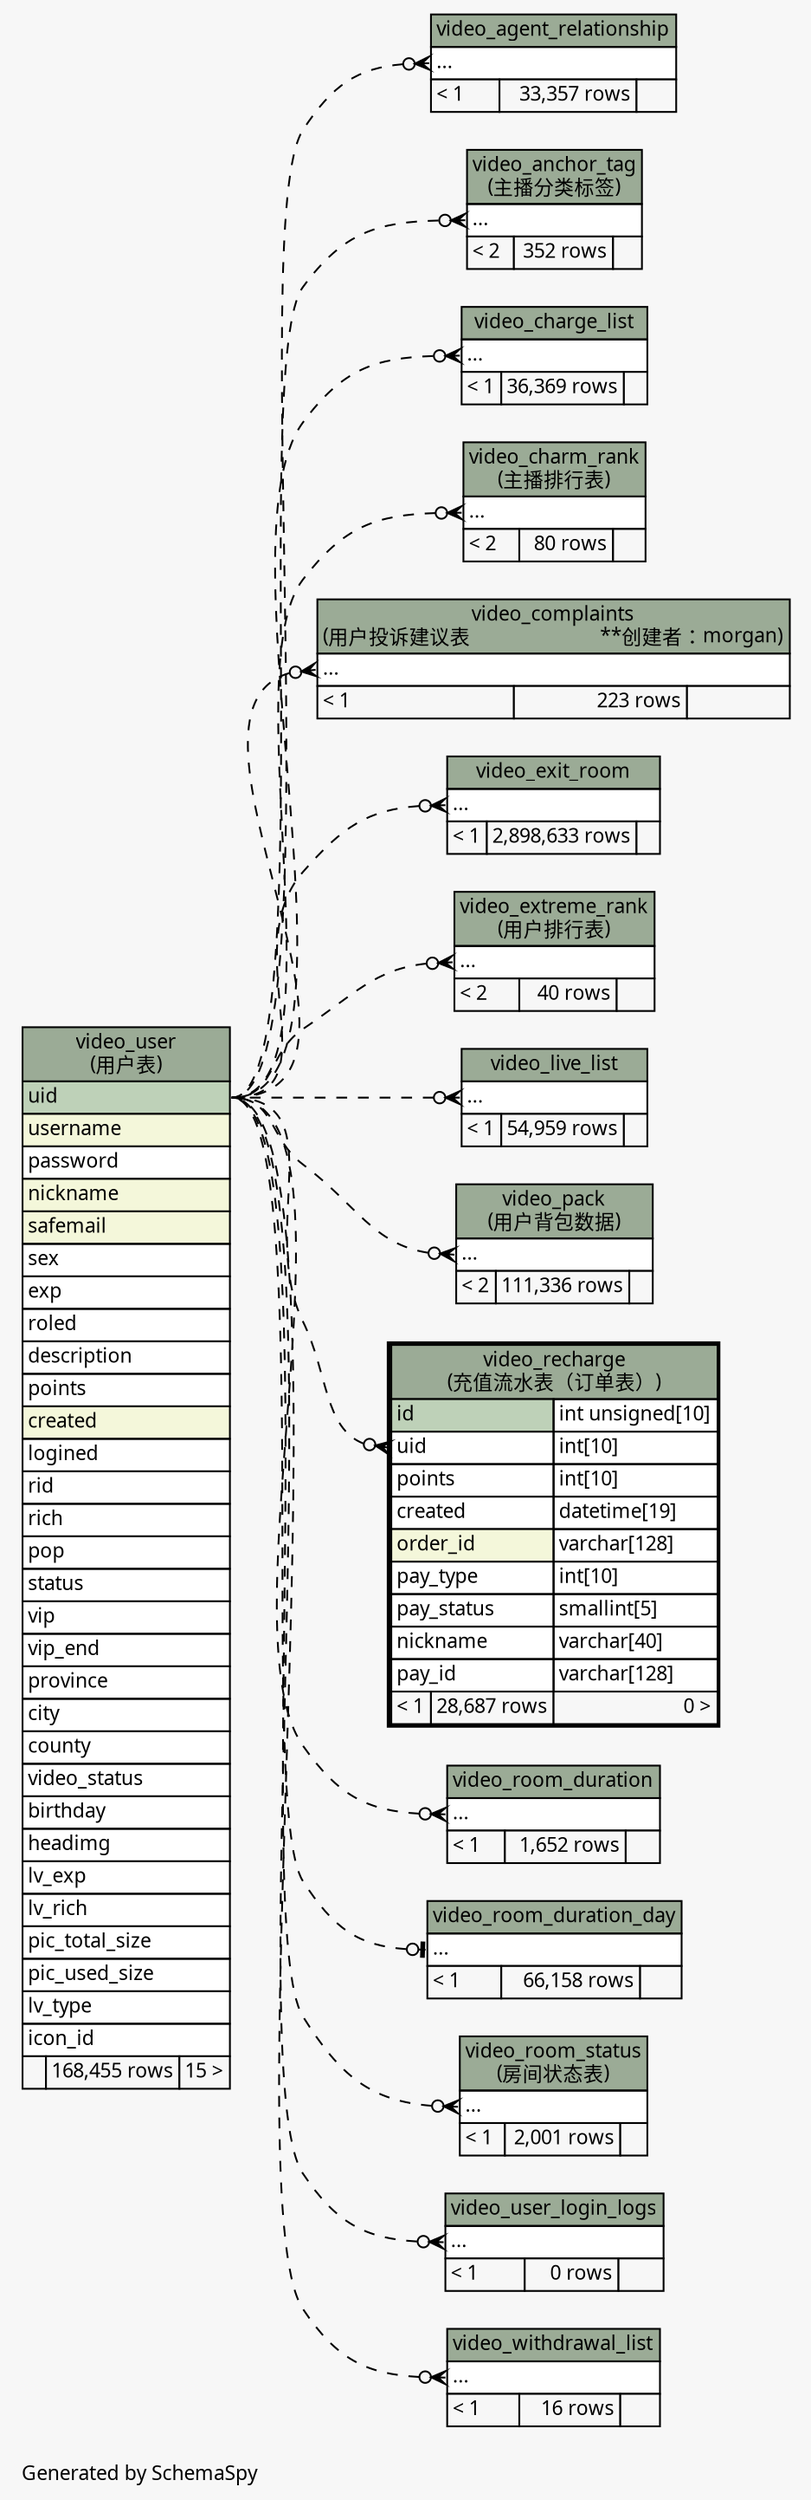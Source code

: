 // dot 2.26.0 on Linux 2.6.32-504.3.3.el6.x86_64
// SchemaSpy rev Unknown
digraph "impliedTwoDegreesRelationshipsDiagram" {
  graph [
    rankdir="RL"
    bgcolor="#f7f7f7"
    label="\nGenerated by SchemaSpy"
    labeljust="l"
    nodesep="0.18"
    ranksep="0.46"
    fontname="Microsoft YaHei"
    fontsize="11"
  ];
  node [
    fontname="Microsoft YaHei"
    fontsize="11"
    shape="plaintext"
  ];
  edge [
    arrowsize="0.8"
  ];
  "video_agent_relationship":"elipses":w -> "video_user":"uid":e [arrowhead=none dir=back arrowtail=crowodot style=dashed];
  "video_anchor_tag":"elipses":w -> "video_user":"uid":e [arrowhead=none dir=back arrowtail=crowodot style=dashed];
  "video_charge_list":"elipses":w -> "video_user":"uid":e [arrowhead=none dir=back arrowtail=crowodot style=dashed];
  "video_charm_rank":"elipses":w -> "video_user":"uid":e [arrowhead=none dir=back arrowtail=crowodot style=dashed];
  "video_complaints":"elipses":w -> "video_user":"uid":e [arrowhead=none dir=back arrowtail=crowodot style=dashed];
  "video_exit_room":"elipses":w -> "video_user":"uid":e [arrowhead=none dir=back arrowtail=crowodot style=dashed];
  "video_extreme_rank":"elipses":w -> "video_user":"uid":e [arrowhead=none dir=back arrowtail=crowodot style=dashed];
  "video_live_list":"elipses":w -> "video_user":"uid":e [arrowhead=none dir=back arrowtail=crowodot style=dashed];
  "video_pack":"elipses":w -> "video_user":"uid":e [arrowhead=none dir=back arrowtail=crowodot style=dashed];
  "video_recharge":"uid":w -> "video_user":"uid":e [arrowhead=none dir=back arrowtail=crowodot style=dashed];
  "video_room_duration":"elipses":w -> "video_user":"uid":e [arrowhead=none dir=back arrowtail=crowodot style=dashed];
  "video_room_duration_day":"elipses":w -> "video_user":"uid":e [arrowhead=none dir=back arrowtail=teeodot style=dashed];
  "video_room_status":"elipses":w -> "video_user":"uid":e [arrowhead=none dir=back arrowtail=crowodot style=dashed];
  "video_user_login_logs":"elipses":w -> "video_user":"uid":e [arrowhead=none dir=back arrowtail=crowodot style=dashed];
  "video_withdrawal_list":"elipses":w -> "video_user":"uid":e [arrowhead=none dir=back arrowtail=crowodot style=dashed];
  "video_agent_relationship" [
    label=<
    <TABLE BORDER="0" CELLBORDER="1" CELLSPACING="0" BGCOLOR="#ffffff">
      <TR><TD COLSPAN="3" BGCOLOR="#9bab96" ALIGN="CENTER">video_agent_relationship</TD></TR>
      <TR><TD PORT="elipses" COLSPAN="3" ALIGN="LEFT">...</TD></TR>
      <TR><TD ALIGN="LEFT" BGCOLOR="#f7f7f7">&lt; 1</TD><TD ALIGN="RIGHT" BGCOLOR="#f7f7f7">33,357 rows</TD><TD ALIGN="RIGHT" BGCOLOR="#f7f7f7">  </TD></TR>
    </TABLE>>
    URL="video_agent_relationship.html"
    tooltip="video_agent_relationship"
  ];
  "video_anchor_tag" [
    label=<
    <TABLE BORDER="0" CELLBORDER="1" CELLSPACING="0" BGCOLOR="#ffffff">
      <TR><TD COLSPAN="3" BGCOLOR="#9bab96" ALIGN="CENTER">video_anchor_tag<br/>(主播分类标签)</TD></TR>
      <TR><TD PORT="elipses" COLSPAN="3" ALIGN="LEFT">...</TD></TR>
      <TR><TD ALIGN="LEFT" BGCOLOR="#f7f7f7">&lt; 2</TD><TD ALIGN="RIGHT" BGCOLOR="#f7f7f7">352 rows</TD><TD ALIGN="RIGHT" BGCOLOR="#f7f7f7">  </TD></TR>
    </TABLE>>
    URL="video_anchor_tag.html"
    tooltip="video_anchor_tag"
  ];
  "video_charge_list" [
    label=<
    <TABLE BORDER="0" CELLBORDER="1" CELLSPACING="0" BGCOLOR="#ffffff">
      <TR><TD COLSPAN="3" BGCOLOR="#9bab96" ALIGN="CENTER">video_charge_list</TD></TR>
      <TR><TD PORT="elipses" COLSPAN="3" ALIGN="LEFT">...</TD></TR>
      <TR><TD ALIGN="LEFT" BGCOLOR="#f7f7f7">&lt; 1</TD><TD ALIGN="RIGHT" BGCOLOR="#f7f7f7">36,369 rows</TD><TD ALIGN="RIGHT" BGCOLOR="#f7f7f7">  </TD></TR>
    </TABLE>>
    URL="video_charge_list.html"
    tooltip="video_charge_list"
  ];
  "video_charm_rank" [
    label=<
    <TABLE BORDER="0" CELLBORDER="1" CELLSPACING="0" BGCOLOR="#ffffff">
      <TR><TD COLSPAN="3" BGCOLOR="#9bab96" ALIGN="CENTER">video_charm_rank<br/>(主播排行表)</TD></TR>
      <TR><TD PORT="elipses" COLSPAN="3" ALIGN="LEFT">...</TD></TR>
      <TR><TD ALIGN="LEFT" BGCOLOR="#f7f7f7">&lt; 2</TD><TD ALIGN="RIGHT" BGCOLOR="#f7f7f7">80 rows</TD><TD ALIGN="RIGHT" BGCOLOR="#f7f7f7">  </TD></TR>
    </TABLE>>
    URL="video_charm_rank.html"
    tooltip="video_charm_rank"
  ];
  "video_complaints" [
    label=<
    <TABLE BORDER="0" CELLBORDER="1" CELLSPACING="0" BGCOLOR="#ffffff">
      <TR><TD COLSPAN="3" BGCOLOR="#9bab96" ALIGN="CENTER">video_complaints<br/>(用户投诉建议表                        **创建者：morgan)</TD></TR>
      <TR><TD PORT="elipses" COLSPAN="3" ALIGN="LEFT">...</TD></TR>
      <TR><TD ALIGN="LEFT" BGCOLOR="#f7f7f7">&lt; 1</TD><TD ALIGN="RIGHT" BGCOLOR="#f7f7f7">223 rows</TD><TD ALIGN="RIGHT" BGCOLOR="#f7f7f7">  </TD></TR>
    </TABLE>>
    URL="video_complaints.html"
    tooltip="video_complaints"
  ];
  "video_exit_room" [
    label=<
    <TABLE BORDER="0" CELLBORDER="1" CELLSPACING="0" BGCOLOR="#ffffff">
      <TR><TD COLSPAN="3" BGCOLOR="#9bab96" ALIGN="CENTER">video_exit_room</TD></TR>
      <TR><TD PORT="elipses" COLSPAN="3" ALIGN="LEFT">...</TD></TR>
      <TR><TD ALIGN="LEFT" BGCOLOR="#f7f7f7">&lt; 1</TD><TD ALIGN="RIGHT" BGCOLOR="#f7f7f7">2,898,633 rows</TD><TD ALIGN="RIGHT" BGCOLOR="#f7f7f7">  </TD></TR>
    </TABLE>>
    URL="video_exit_room.html"
    tooltip="video_exit_room"
  ];
  "video_extreme_rank" [
    label=<
    <TABLE BORDER="0" CELLBORDER="1" CELLSPACING="0" BGCOLOR="#ffffff">
      <TR><TD COLSPAN="3" BGCOLOR="#9bab96" ALIGN="CENTER">video_extreme_rank<br/>(用户排行表)</TD></TR>
      <TR><TD PORT="elipses" COLSPAN="3" ALIGN="LEFT">...</TD></TR>
      <TR><TD ALIGN="LEFT" BGCOLOR="#f7f7f7">&lt; 2</TD><TD ALIGN="RIGHT" BGCOLOR="#f7f7f7">40 rows</TD><TD ALIGN="RIGHT" BGCOLOR="#f7f7f7">  </TD></TR>
    </TABLE>>
    URL="video_extreme_rank.html"
    tooltip="video_extreme_rank"
  ];
  "video_live_list" [
    label=<
    <TABLE BORDER="0" CELLBORDER="1" CELLSPACING="0" BGCOLOR="#ffffff">
      <TR><TD COLSPAN="3" BGCOLOR="#9bab96" ALIGN="CENTER">video_live_list</TD></TR>
      <TR><TD PORT="elipses" COLSPAN="3" ALIGN="LEFT">...</TD></TR>
      <TR><TD ALIGN="LEFT" BGCOLOR="#f7f7f7">&lt; 1</TD><TD ALIGN="RIGHT" BGCOLOR="#f7f7f7">54,959 rows</TD><TD ALIGN="RIGHT" BGCOLOR="#f7f7f7">  </TD></TR>
    </TABLE>>
    URL="video_live_list.html"
    tooltip="video_live_list"
  ];
  "video_pack" [
    label=<
    <TABLE BORDER="0" CELLBORDER="1" CELLSPACING="0" BGCOLOR="#ffffff">
      <TR><TD COLSPAN="3" BGCOLOR="#9bab96" ALIGN="CENTER">video_pack<br/>(用户背包数据)</TD></TR>
      <TR><TD PORT="elipses" COLSPAN="3" ALIGN="LEFT">...</TD></TR>
      <TR><TD ALIGN="LEFT" BGCOLOR="#f7f7f7">&lt; 2</TD><TD ALIGN="RIGHT" BGCOLOR="#f7f7f7">111,336 rows</TD><TD ALIGN="RIGHT" BGCOLOR="#f7f7f7">  </TD></TR>
    </TABLE>>
    URL="video_pack.html"
    tooltip="video_pack"
  ];
  "video_recharge" [
    label=<
    <TABLE BORDER="2" CELLBORDER="1" CELLSPACING="0" BGCOLOR="#ffffff">
      <TR><TD COLSPAN="3" BGCOLOR="#9bab96" ALIGN="CENTER">video_recharge<br/>(充值流水表（订单表）)</TD></TR>
      <TR><TD PORT="id" COLSPAN="2" BGCOLOR="#bed1b8" ALIGN="LEFT">id</TD><TD PORT="id.type" ALIGN="LEFT">int unsigned[10]</TD></TR>
      <TR><TD PORT="uid" COLSPAN="2" ALIGN="LEFT">uid</TD><TD PORT="uid.type" ALIGN="LEFT">int[10]</TD></TR>
      <TR><TD PORT="points" COLSPAN="2" ALIGN="LEFT">points</TD><TD PORT="points.type" ALIGN="LEFT">int[10]</TD></TR>
      <TR><TD PORT="created" COLSPAN="2" ALIGN="LEFT">created</TD><TD PORT="created.type" ALIGN="LEFT">datetime[19]</TD></TR>
      <TR><TD PORT="order_id" COLSPAN="2" BGCOLOR="#f4f7da" ALIGN="LEFT">order_id</TD><TD PORT="order_id.type" ALIGN="LEFT">varchar[128]</TD></TR>
      <TR><TD PORT="pay_type" COLSPAN="2" ALIGN="LEFT">pay_type</TD><TD PORT="pay_type.type" ALIGN="LEFT">int[10]</TD></TR>
      <TR><TD PORT="pay_status" COLSPAN="2" ALIGN="LEFT">pay_status</TD><TD PORT="pay_status.type" ALIGN="LEFT">smallint[5]</TD></TR>
      <TR><TD PORT="nickname" COLSPAN="2" ALIGN="LEFT">nickname</TD><TD PORT="nickname.type" ALIGN="LEFT">varchar[40]</TD></TR>
      <TR><TD PORT="pay_id" COLSPAN="2" ALIGN="LEFT">pay_id</TD><TD PORT="pay_id.type" ALIGN="LEFT">varchar[128]</TD></TR>
      <TR><TD ALIGN="LEFT" BGCOLOR="#f7f7f7">&lt; 1</TD><TD ALIGN="RIGHT" BGCOLOR="#f7f7f7">28,687 rows</TD><TD ALIGN="RIGHT" BGCOLOR="#f7f7f7">0 &gt;</TD></TR>
    </TABLE>>
    URL="video_recharge.html"
    tooltip="video_recharge"
  ];
  "video_room_duration" [
    label=<
    <TABLE BORDER="0" CELLBORDER="1" CELLSPACING="0" BGCOLOR="#ffffff">
      <TR><TD COLSPAN="3" BGCOLOR="#9bab96" ALIGN="CENTER">video_room_duration</TD></TR>
      <TR><TD PORT="elipses" COLSPAN="3" ALIGN="LEFT">...</TD></TR>
      <TR><TD ALIGN="LEFT" BGCOLOR="#f7f7f7">&lt; 1</TD><TD ALIGN="RIGHT" BGCOLOR="#f7f7f7">1,652 rows</TD><TD ALIGN="RIGHT" BGCOLOR="#f7f7f7">  </TD></TR>
    </TABLE>>
    URL="video_room_duration.html"
    tooltip="video_room_duration"
  ];
  "video_room_duration_day" [
    label=<
    <TABLE BORDER="0" CELLBORDER="1" CELLSPACING="0" BGCOLOR="#ffffff">
      <TR><TD COLSPAN="3" BGCOLOR="#9bab96" ALIGN="CENTER">video_room_duration_day</TD></TR>
      <TR><TD PORT="elipses" COLSPAN="3" ALIGN="LEFT">...</TD></TR>
      <TR><TD ALIGN="LEFT" BGCOLOR="#f7f7f7">&lt; 1</TD><TD ALIGN="RIGHT" BGCOLOR="#f7f7f7">66,158 rows</TD><TD ALIGN="RIGHT" BGCOLOR="#f7f7f7">  </TD></TR>
    </TABLE>>
    URL="video_room_duration_day.html"
    tooltip="video_room_duration_day"
  ];
  "video_room_status" [
    label=<
    <TABLE BORDER="0" CELLBORDER="1" CELLSPACING="0" BGCOLOR="#ffffff">
      <TR><TD COLSPAN="3" BGCOLOR="#9bab96" ALIGN="CENTER">video_room_status<br/>(房间状态表)</TD></TR>
      <TR><TD PORT="elipses" COLSPAN="3" ALIGN="LEFT">...</TD></TR>
      <TR><TD ALIGN="LEFT" BGCOLOR="#f7f7f7">&lt; 1</TD><TD ALIGN="RIGHT" BGCOLOR="#f7f7f7">2,001 rows</TD><TD ALIGN="RIGHT" BGCOLOR="#f7f7f7">  </TD></TR>
    </TABLE>>
    URL="video_room_status.html"
    tooltip="video_room_status"
  ];
  "video_user" [
    label=<
    <TABLE BORDER="0" CELLBORDER="1" CELLSPACING="0" BGCOLOR="#ffffff">
      <TR><TD COLSPAN="3" BGCOLOR="#9bab96" ALIGN="CENTER">video_user<br/>(用户表)</TD></TR>
      <TR><TD PORT="uid" COLSPAN="3" BGCOLOR="#bed1b8" ALIGN="LEFT">uid</TD></TR>
      <TR><TD PORT="username" COLSPAN="3" BGCOLOR="#f4f7da" ALIGN="LEFT">username</TD></TR>
      <TR><TD PORT="password" COLSPAN="3" ALIGN="LEFT">password</TD></TR>
      <TR><TD PORT="nickname" COLSPAN="3" BGCOLOR="#f4f7da" ALIGN="LEFT">nickname</TD></TR>
      <TR><TD PORT="safemail" COLSPAN="3" BGCOLOR="#f4f7da" ALIGN="LEFT">safemail</TD></TR>
      <TR><TD PORT="sex" COLSPAN="3" ALIGN="LEFT">sex</TD></TR>
      <TR><TD PORT="exp" COLSPAN="3" ALIGN="LEFT">exp</TD></TR>
      <TR><TD PORT="roled" COLSPAN="3" ALIGN="LEFT">roled</TD></TR>
      <TR><TD PORT="description" COLSPAN="3" ALIGN="LEFT">description</TD></TR>
      <TR><TD PORT="points" COLSPAN="3" ALIGN="LEFT">points</TD></TR>
      <TR><TD PORT="created" COLSPAN="3" BGCOLOR="#f4f7da" ALIGN="LEFT">created</TD></TR>
      <TR><TD PORT="logined" COLSPAN="3" ALIGN="LEFT">logined</TD></TR>
      <TR><TD PORT="rid" COLSPAN="3" ALIGN="LEFT">rid</TD></TR>
      <TR><TD PORT="rich" COLSPAN="3" ALIGN="LEFT">rich</TD></TR>
      <TR><TD PORT="pop" COLSPAN="3" ALIGN="LEFT">pop</TD></TR>
      <TR><TD PORT="status" COLSPAN="3" ALIGN="LEFT">status</TD></TR>
      <TR><TD PORT="vip" COLSPAN="3" ALIGN="LEFT">vip</TD></TR>
      <TR><TD PORT="vip_end" COLSPAN="3" ALIGN="LEFT">vip_end</TD></TR>
      <TR><TD PORT="province" COLSPAN="3" ALIGN="LEFT">province</TD></TR>
      <TR><TD PORT="city" COLSPAN="3" ALIGN="LEFT">city</TD></TR>
      <TR><TD PORT="county" COLSPAN="3" ALIGN="LEFT">county</TD></TR>
      <TR><TD PORT="video_status" COLSPAN="3" ALIGN="LEFT">video_status</TD></TR>
      <TR><TD PORT="birthday" COLSPAN="3" ALIGN="LEFT">birthday</TD></TR>
      <TR><TD PORT="headimg" COLSPAN="3" ALIGN="LEFT">headimg</TD></TR>
      <TR><TD PORT="lv_exp" COLSPAN="3" ALIGN="LEFT">lv_exp</TD></TR>
      <TR><TD PORT="lv_rich" COLSPAN="3" ALIGN="LEFT">lv_rich</TD></TR>
      <TR><TD PORT="pic_total_size" COLSPAN="3" ALIGN="LEFT">pic_total_size</TD></TR>
      <TR><TD PORT="pic_used_size" COLSPAN="3" ALIGN="LEFT">pic_used_size</TD></TR>
      <TR><TD PORT="lv_type" COLSPAN="3" ALIGN="LEFT">lv_type</TD></TR>
      <TR><TD PORT="icon_id" COLSPAN="3" ALIGN="LEFT">icon_id</TD></TR>
      <TR><TD ALIGN="LEFT" BGCOLOR="#f7f7f7">  </TD><TD ALIGN="RIGHT" BGCOLOR="#f7f7f7">168,455 rows</TD><TD ALIGN="RIGHT" BGCOLOR="#f7f7f7">15 &gt;</TD></TR>
    </TABLE>>
    URL="video_user.html"
    tooltip="video_user"
  ];
  "video_user_login_logs" [
    label=<
    <TABLE BORDER="0" CELLBORDER="1" CELLSPACING="0" BGCOLOR="#ffffff">
      <TR><TD COLSPAN="3" BGCOLOR="#9bab96" ALIGN="CENTER">video_user_login_logs</TD></TR>
      <TR><TD PORT="elipses" COLSPAN="3" ALIGN="LEFT">...</TD></TR>
      <TR><TD ALIGN="LEFT" BGCOLOR="#f7f7f7">&lt; 1</TD><TD ALIGN="RIGHT" BGCOLOR="#f7f7f7">0 rows</TD><TD ALIGN="RIGHT" BGCOLOR="#f7f7f7">  </TD></TR>
    </TABLE>>
    URL="video_user_login_logs.html"
    tooltip="video_user_login_logs"
  ];
  "video_withdrawal_list" [
    label=<
    <TABLE BORDER="0" CELLBORDER="1" CELLSPACING="0" BGCOLOR="#ffffff">
      <TR><TD COLSPAN="3" BGCOLOR="#9bab96" ALIGN="CENTER">video_withdrawal_list</TD></TR>
      <TR><TD PORT="elipses" COLSPAN="3" ALIGN="LEFT">...</TD></TR>
      <TR><TD ALIGN="LEFT" BGCOLOR="#f7f7f7">&lt; 1</TD><TD ALIGN="RIGHT" BGCOLOR="#f7f7f7">16 rows</TD><TD ALIGN="RIGHT" BGCOLOR="#f7f7f7">  </TD></TR>
    </TABLE>>
    URL="video_withdrawal_list.html"
    tooltip="video_withdrawal_list"
  ];
}
